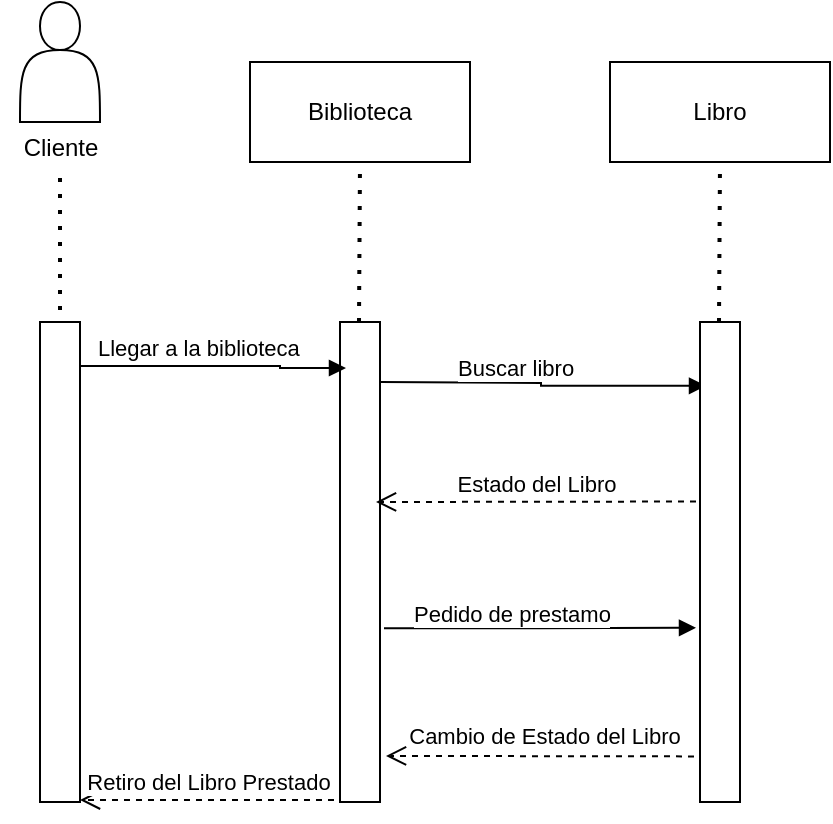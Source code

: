 <mxfile version="24.4.13" type="github">
  <diagram name="Página-1" id="HXB0JEMqDRqXI1WhQdac">
    <mxGraphModel dx="1434" dy="780" grid="1" gridSize="10" guides="1" tooltips="1" connect="1" arrows="1" fold="1" page="1" pageScale="1" pageWidth="827" pageHeight="1169" math="0" shadow="0">
      <root>
        <mxCell id="0" />
        <mxCell id="1" parent="0" />
        <mxCell id="1gAPxLL0d0GN6IRo9fv0-1" value="" style="shape=actor;whiteSpace=wrap;html=1;" vertex="1" parent="1">
          <mxGeometry x="40" y="80" width="40" height="60" as="geometry" />
        </mxCell>
        <mxCell id="1gAPxLL0d0GN6IRo9fv0-4" value="Cliente" style="text;html=1;align=center;verticalAlign=middle;resizable=0;points=[];autosize=1;strokeColor=none;fillColor=none;" vertex="1" parent="1">
          <mxGeometry x="30" y="138" width="60" height="30" as="geometry" />
        </mxCell>
        <mxCell id="1gAPxLL0d0GN6IRo9fv0-5" value="" style="endArrow=none;dashed=1;html=1;dashPattern=1 3;strokeWidth=2;rounded=0;" edge="1" parent="1" target="1gAPxLL0d0GN6IRo9fv0-4">
          <mxGeometry width="50" height="50" relative="1" as="geometry">
            <mxPoint x="60" y="250" as="sourcePoint" />
            <mxPoint x="440" y="380" as="targetPoint" />
          </mxGeometry>
        </mxCell>
        <mxCell id="1gAPxLL0d0GN6IRo9fv0-6" value="" style="verticalLabelPosition=bottom;verticalAlign=top;html=1;shape=mxgraph.basic.rect;fillColor2=none;strokeWidth=1;size=20;indent=5;" vertex="1" parent="1">
          <mxGeometry x="50" y="240" width="20" height="240" as="geometry" />
        </mxCell>
        <mxCell id="1gAPxLL0d0GN6IRo9fv0-8" value="" style="verticalLabelPosition=bottom;verticalAlign=top;html=1;shape=mxgraph.basic.rect;fillColor2=none;strokeWidth=1;size=20;indent=5;" vertex="1" parent="1">
          <mxGeometry x="200" y="240" width="20" height="240" as="geometry" />
        </mxCell>
        <mxCell id="1gAPxLL0d0GN6IRo9fv0-9" value="Llegar a la biblioteca" style="endArrow=block;endFill=1;html=1;edgeStyle=orthogonalEdgeStyle;align=left;verticalAlign=top;rounded=0;exitX=1;exitY=0.105;exitDx=0;exitDy=0;exitPerimeter=0;" edge="1" parent="1" source="1gAPxLL0d0GN6IRo9fv0-6">
          <mxGeometry x="-0.852" y="22" relative="1" as="geometry">
            <mxPoint x="80" y="260" as="sourcePoint" />
            <mxPoint x="203" y="263" as="targetPoint" />
            <Array as="points">
              <mxPoint x="70" y="262" />
              <mxPoint x="170" y="262" />
              <mxPoint x="170" y="263" />
            </Array>
            <mxPoint as="offset" />
          </mxGeometry>
        </mxCell>
        <mxCell id="1gAPxLL0d0GN6IRo9fv0-13" value="Buscar libro" style="endArrow=block;endFill=1;html=1;edgeStyle=orthogonalEdgeStyle;align=left;verticalAlign=top;rounded=0;entryX=0.15;entryY=0.133;entryDx=0;entryDy=0;entryPerimeter=0;" edge="1" parent="1" target="1gAPxLL0d0GN6IRo9fv0-17">
          <mxGeometry x="-0.556" y="20" relative="1" as="geometry">
            <mxPoint x="220" y="270" as="sourcePoint" />
            <mxPoint x="310" y="270" as="targetPoint" />
            <Array as="points" />
            <mxPoint as="offset" />
          </mxGeometry>
        </mxCell>
        <mxCell id="1gAPxLL0d0GN6IRo9fv0-17" value="" style="html=1;whiteSpace=wrap;" vertex="1" parent="1">
          <mxGeometry x="380" y="240" width="20" height="240" as="geometry" />
        </mxCell>
        <mxCell id="1gAPxLL0d0GN6IRo9fv0-18" value="Estado del Libro" style="html=1;verticalAlign=bottom;endArrow=open;dashed=1;endSize=8;curved=0;rounded=0;exitX=-0.1;exitY=0.374;exitDx=0;exitDy=0;exitPerimeter=0;entryX=0.9;entryY=0.375;entryDx=0;entryDy=0;entryPerimeter=0;" edge="1" parent="1" source="1gAPxLL0d0GN6IRo9fv0-17" target="1gAPxLL0d0GN6IRo9fv0-8">
          <mxGeometry relative="1" as="geometry">
            <mxPoint x="300" y="310" as="sourcePoint" />
            <mxPoint x="220" y="310" as="targetPoint" />
          </mxGeometry>
        </mxCell>
        <mxCell id="1gAPxLL0d0GN6IRo9fv0-21" value="Pedido de prestamo" style="endArrow=block;endFill=1;html=1;edgeStyle=orthogonalEdgeStyle;align=left;verticalAlign=top;rounded=0;entryX=-0.1;entryY=0.637;entryDx=0;entryDy=0;entryPerimeter=0;exitX=1.1;exitY=0.638;exitDx=0;exitDy=0;exitPerimeter=0;" edge="1" parent="1" source="1gAPxLL0d0GN6IRo9fv0-8" target="1gAPxLL0d0GN6IRo9fv0-17">
          <mxGeometry x="-0.834" y="20" relative="1" as="geometry">
            <mxPoint x="220" y="360" as="sourcePoint" />
            <mxPoint x="310" y="360" as="targetPoint" />
            <mxPoint as="offset" />
          </mxGeometry>
        </mxCell>
        <mxCell id="1gAPxLL0d0GN6IRo9fv0-25" value="Cambio de Estado del Libro" style="html=1;verticalAlign=bottom;endArrow=open;dashed=1;endSize=8;curved=0;rounded=0;exitX=-0.15;exitY=0.905;exitDx=0;exitDy=0;exitPerimeter=0;entryX=1.15;entryY=0.904;entryDx=0;entryDy=0;entryPerimeter=0;" edge="1" parent="1" source="1gAPxLL0d0GN6IRo9fv0-17" target="1gAPxLL0d0GN6IRo9fv0-8">
          <mxGeometry x="-0.019" y="-1" relative="1" as="geometry">
            <mxPoint x="358" y="411" as="sourcePoint" />
            <mxPoint x="220" y="410" as="targetPoint" />
            <mxPoint as="offset" />
          </mxGeometry>
        </mxCell>
        <mxCell id="1gAPxLL0d0GN6IRo9fv0-27" value="Retiro del Libro Prestado" style="html=1;verticalAlign=bottom;endArrow=open;dashed=1;endSize=8;curved=0;rounded=0;exitX=-0.15;exitY=0.996;exitDx=0;exitDy=0;exitPerimeter=0;" edge="1" parent="1" source="1gAPxLL0d0GN6IRo9fv0-8">
          <mxGeometry relative="1" as="geometry">
            <mxPoint x="150" y="479" as="sourcePoint" />
            <mxPoint x="70" y="479" as="targetPoint" />
          </mxGeometry>
        </mxCell>
        <mxCell id="1gAPxLL0d0GN6IRo9fv0-28" value="Libro" style="html=1;whiteSpace=wrap;" vertex="1" parent="1">
          <mxGeometry x="335" y="110" width="110" height="50" as="geometry" />
        </mxCell>
        <mxCell id="1gAPxLL0d0GN6IRo9fv0-29" value="Biblioteca" style="html=1;whiteSpace=wrap;" vertex="1" parent="1">
          <mxGeometry x="155" y="110" width="110" height="50" as="geometry" />
        </mxCell>
        <mxCell id="1gAPxLL0d0GN6IRo9fv0-30" value="" style="endArrow=none;dashed=1;html=1;dashPattern=1 3;strokeWidth=2;rounded=0;entryX=0.5;entryY=1;entryDx=0;entryDy=0;" edge="1" parent="1" target="1gAPxLL0d0GN6IRo9fv0-29">
          <mxGeometry width="50" height="50" relative="1" as="geometry">
            <mxPoint x="209.5" y="240" as="sourcePoint" />
            <mxPoint x="210" y="170" as="targetPoint" />
          </mxGeometry>
        </mxCell>
        <mxCell id="1gAPxLL0d0GN6IRo9fv0-31" value="" style="endArrow=none;dashed=1;html=1;dashPattern=1 3;strokeWidth=2;rounded=0;entryX=0.5;entryY=1;entryDx=0;entryDy=0;" edge="1" parent="1" target="1gAPxLL0d0GN6IRo9fv0-28">
          <mxGeometry width="50" height="50" relative="1" as="geometry">
            <mxPoint x="389.5" y="240" as="sourcePoint" />
            <mxPoint x="390" y="170" as="targetPoint" />
          </mxGeometry>
        </mxCell>
      </root>
    </mxGraphModel>
  </diagram>
</mxfile>
